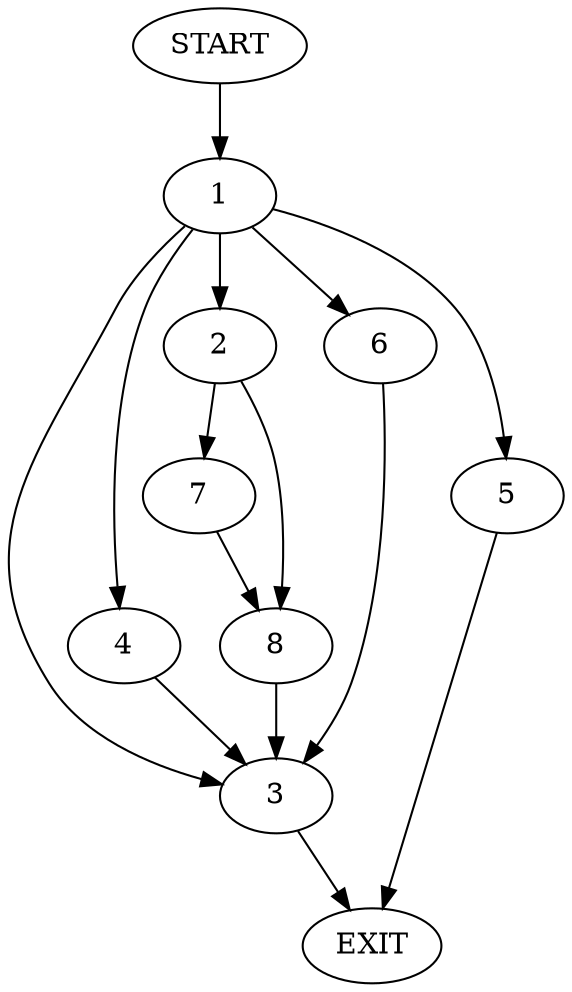 digraph {
0 [label="START"]
9 [label="EXIT"]
0 -> 1
1 -> 2
1 -> 3
1 -> 4
1 -> 5
1 -> 6
3 -> 9
4 -> 3
5 -> 9
2 -> 7
2 -> 8
6 -> 3
8 -> 3
7 -> 8
}
